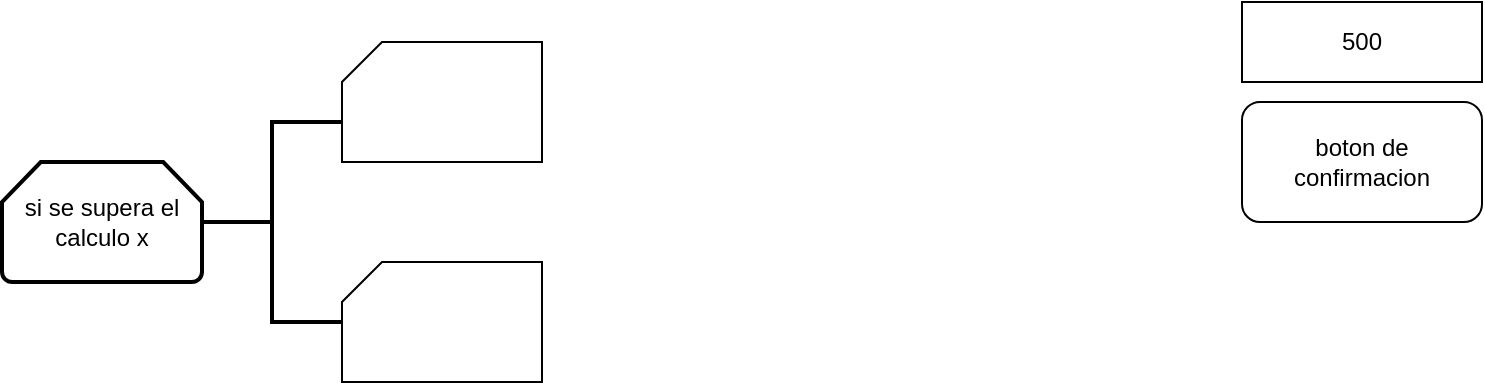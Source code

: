 <mxfile version="21.4.0" type="github">
  <diagram name="Página-1" id="jTCUnNVhZNnyA1noU7QJ">
    <mxGraphModel dx="976" dy="606" grid="1" gridSize="10" guides="1" tooltips="1" connect="1" arrows="1" fold="1" page="1" pageScale="1" pageWidth="827" pageHeight="1169" math="0" shadow="0">
      <root>
        <mxCell id="0" />
        <mxCell id="1" parent="0" />
        <mxCell id="gdpURRH1MBhiA5UcHvdf-1" value="500" style="rounded=1;whiteSpace=wrap;html=1;arcSize=0;" vertex="1" parent="1">
          <mxGeometry x="640" y="80" width="120" height="40" as="geometry" />
        </mxCell>
        <mxCell id="gdpURRH1MBhiA5UcHvdf-2" value="boton de confirmacion" style="rounded=1;whiteSpace=wrap;html=1;" vertex="1" parent="1">
          <mxGeometry x="640" y="130" width="120" height="60" as="geometry" />
        </mxCell>
        <mxCell id="gdpURRH1MBhiA5UcHvdf-3" value="" style="verticalLabelPosition=bottom;verticalAlign=top;html=1;shape=card;whiteSpace=wrap;size=20;arcSize=12;" vertex="1" parent="1">
          <mxGeometry x="190" y="100" width="100" height="60" as="geometry" />
        </mxCell>
        <mxCell id="gdpURRH1MBhiA5UcHvdf-4" value="si se supera el calculo x" style="strokeWidth=2;html=1;shape=mxgraph.flowchart.loop_limit;whiteSpace=wrap;" vertex="1" parent="1">
          <mxGeometry x="20" y="160" width="100" height="60" as="geometry" />
        </mxCell>
        <mxCell id="gdpURRH1MBhiA5UcHvdf-5" value="" style="strokeWidth=2;html=1;shape=mxgraph.flowchart.annotation_2;align=left;labelPosition=right;pointerEvents=1;" vertex="1" parent="1">
          <mxGeometry x="120" y="140" width="70" height="100" as="geometry" />
        </mxCell>
        <mxCell id="gdpURRH1MBhiA5UcHvdf-6" value="" style="verticalLabelPosition=bottom;verticalAlign=top;html=1;shape=card;whiteSpace=wrap;size=20;arcSize=12;" vertex="1" parent="1">
          <mxGeometry x="190" y="210" width="100" height="60" as="geometry" />
        </mxCell>
      </root>
    </mxGraphModel>
  </diagram>
</mxfile>
